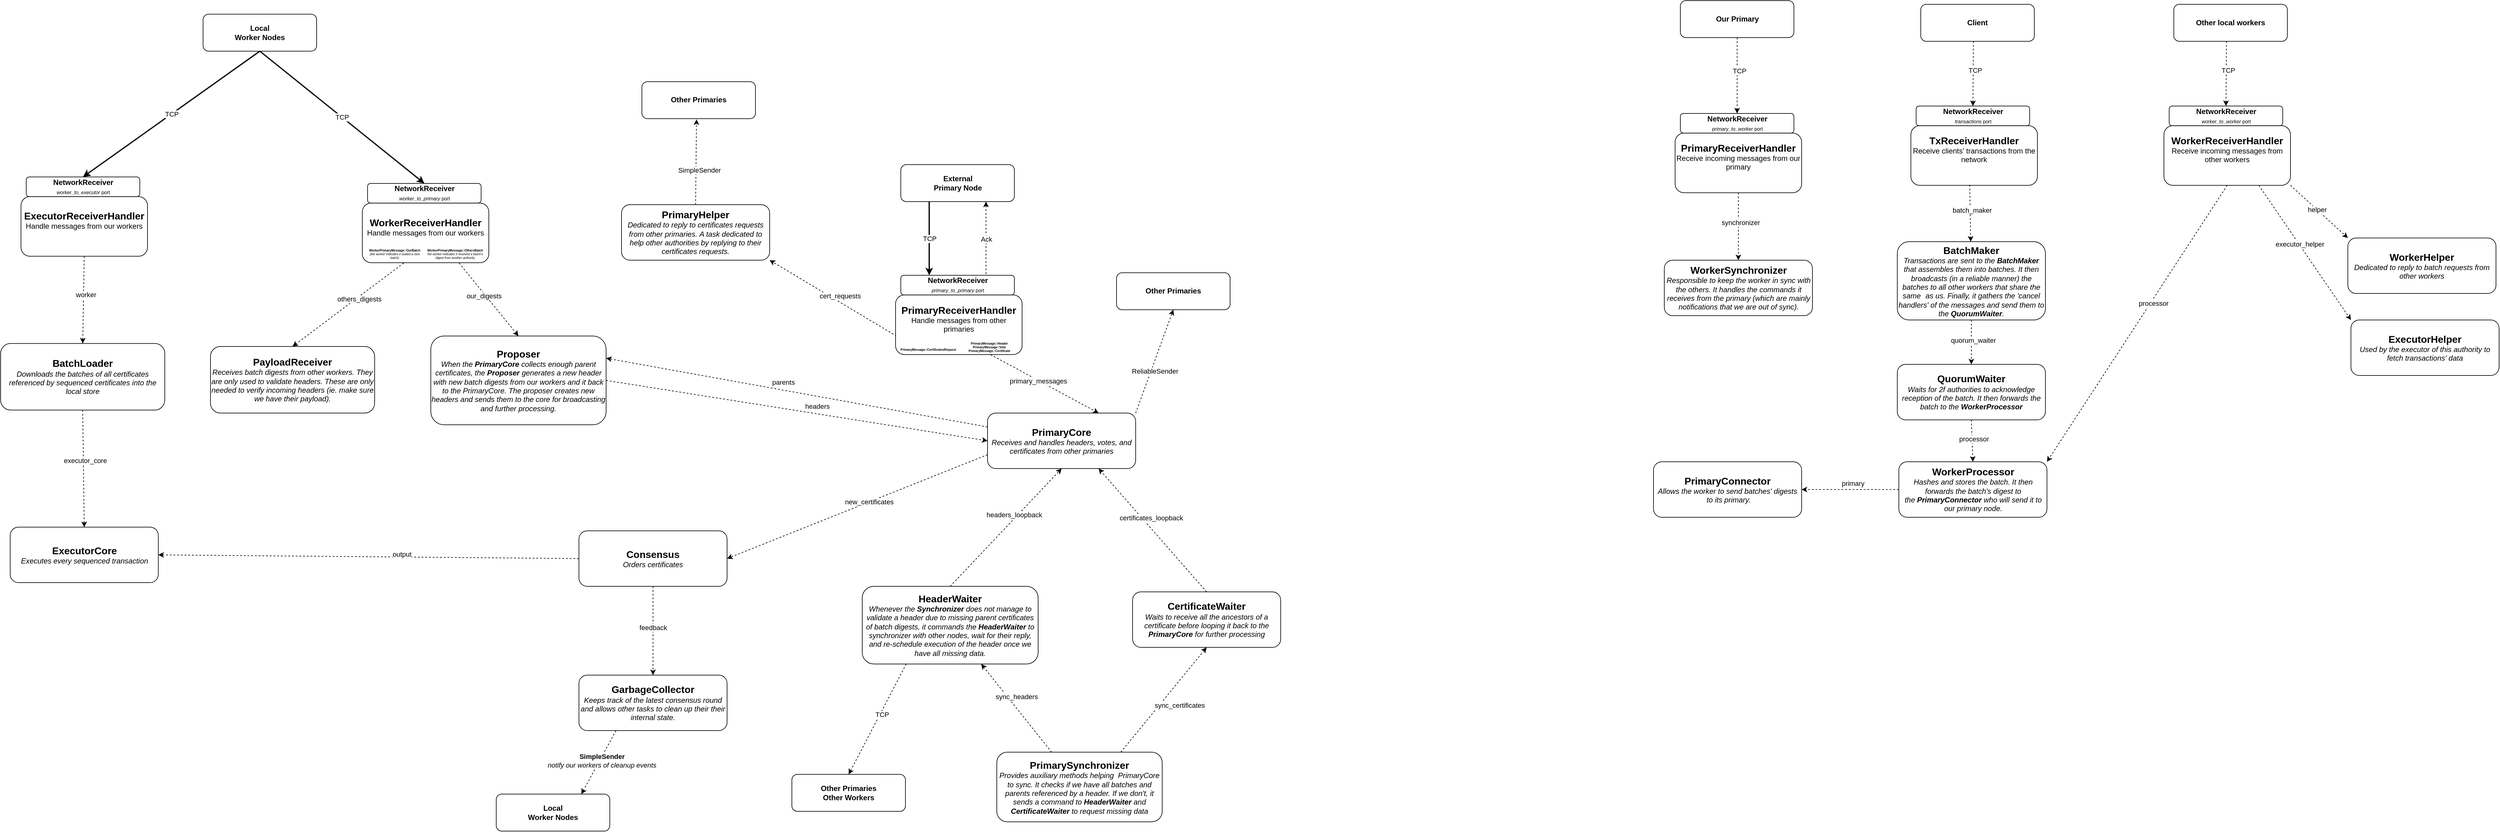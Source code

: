 <mxfile version="20.7.4" type="device"><diagram id="CfliJR_vJqwe8YPExIYS" name="Page-1"><mxGraphModel dx="2307" dy="1378" grid="0" gridSize="10" guides="1" tooltips="1" connect="1" arrows="1" fold="1" page="0" pageScale="1" pageWidth="1169" pageHeight="827" math="0" shadow="0"><root><mxCell id="0"/><mxCell id="1" parent="0"/><mxCell id="EycLOxk0Gpnd95qspGbn-5" value="TCP" style="rounded=0;orthogonalLoop=1;jettySize=auto;html=1;strokeWidth=2;exitX=0.5;exitY=1;exitDx=0;exitDy=0;entryX=0.5;entryY=0;entryDx=0;entryDy=0;" parent="1" source="EycLOxk0Gpnd95qspGbn-6" target="EycLOxk0Gpnd95qspGbn-4" edge="1"><mxGeometry relative="1" as="geometry"><mxPoint x="442" y="-11" as="targetPoint"/></mxGeometry></mxCell><mxCell id="EycLOxk0Gpnd95qspGbn-6" value="&lt;b&gt;Local &lt;br&gt;Worker Nodes&lt;/b&gt;" style="rounded=1;whiteSpace=wrap;html=1;" parent="1" vertex="1"><mxGeometry x="88" y="-247" width="184" height="60" as="geometry"/></mxCell><mxCell id="EycLOxk0Gpnd95qspGbn-7" style="edgeStyle=none;rounded=0;jumpSize=6;orthogonalLoop=1;jettySize=auto;html=1;strokeWidth=1;endArrow=classic;endFill=1;dashed=1;exitX=0.765;exitY=1.006;exitDx=0;exitDy=0;entryX=0.5;entryY=0;entryDx=0;entryDy=0;exitPerimeter=0;" parent="1" source="EycLOxk0Gpnd95qspGbn-3" edge="1" target="EycLOxk0Gpnd95qspGbn-42"><mxGeometry relative="1" as="geometry"><mxPoint x="-230" y="124" as="targetPoint"/><mxPoint x="-256.801" y="88.0" as="sourcePoint"/></mxGeometry></mxCell><mxCell id="EycLOxk0Gpnd95qspGbn-15" value="&lt;font style=&quot;font-size: 11px;&quot;&gt;our_digests&lt;/font&gt;" style="edgeLabel;html=1;align=center;verticalAlign=middle;resizable=0;points=[];fontSize=7;" parent="EycLOxk0Gpnd95qspGbn-7" vertex="1" connectable="0"><mxGeometry x="-0.155" y="-1" relative="1" as="geometry"><mxPoint y="2" as="offset"/></mxGeometry></mxCell><mxCell id="EycLOxk0Gpnd95qspGbn-20" style="edgeStyle=none;rounded=0;jumpSize=6;orthogonalLoop=1;jettySize=auto;html=1;strokeWidth=1;endArrow=classic;endFill=1;dashed=1;entryX=0.5;entryY=0;entryDx=0;entryDy=0;exitX=0.327;exitY=1.006;exitDx=0;exitDy=0;exitPerimeter=0;" parent="1" source="EycLOxk0Gpnd95qspGbn-3" edge="1" target="EycLOxk0Gpnd95qspGbn-39"><mxGeometry relative="1" as="geometry"><mxPoint x="-37" y="120" as="targetPoint"/><mxPoint x="-177" y="128" as="sourcePoint"/></mxGeometry></mxCell><mxCell id="EycLOxk0Gpnd95qspGbn-21" value="&lt;font style=&quot;font-size: 11px;&quot;&gt;others_digests&lt;/font&gt;" style="edgeLabel;html=1;align=center;verticalAlign=middle;resizable=0;points=[];fontSize=7;" parent="EycLOxk0Gpnd95qspGbn-20" vertex="1" connectable="0"><mxGeometry x="-0.155" y="-1" relative="1" as="geometry"><mxPoint x="4" y="2" as="offset"/></mxGeometry></mxCell><mxCell id="EycLOxk0Gpnd95qspGbn-3" value="&lt;span style=&quot;font-size: 16px;&quot;&gt;&lt;b&gt;WorkerReceiverHandler&lt;/b&gt;&lt;/span&gt;&lt;br&gt;Handle messages from our workers" style="rounded=1;html=1;whiteSpace=wrap;labelPosition=center;verticalLabelPosition=middle;align=center;verticalAlign=middle;spacingTop=-20;" parent="1" vertex="1"><mxGeometry x="346" y="59.325" width="205" height="96.775" as="geometry"/></mxCell><mxCell id="EycLOxk0Gpnd95qspGbn-4" value="&lt;b&gt;NetworkReceiver&lt;/b&gt;&lt;br&gt;&lt;font style=&quot;font-size: 8px;&quot;&gt;&lt;i&gt;worker_to_primary&lt;/i&gt; port&lt;/font&gt;" style="rounded=1;whiteSpace=wrap;html=1;" parent="1" vertex="1"><mxGeometry x="354.5" y="27.46" width="184" height="31.865" as="geometry"/></mxCell><mxCell id="EycLOxk0Gpnd95qspGbn-19" value="&lt;b&gt;WorkerPrimaryMessage::OthersBatch&lt;br&gt;&lt;/b&gt;&lt;i&gt;the worker indicates it received a batch's digest from another authority&lt;/i&gt;" style="text;strokeColor=none;align=center;fillColor=none;html=1;verticalAlign=middle;whiteSpace=wrap;rounded=0;fontSize=5;" parent="1" vertex="1"><mxGeometry x="453.5" y="129.5" width="85" height="23" as="geometry"/></mxCell><mxCell id="EycLOxk0Gpnd95qspGbn-12" value="&lt;b&gt;WorkerPrimaryMessage::OurBatch&lt;br&gt;&lt;/b&gt;&lt;i&gt;(the worker indicates it sealed a new batch)&lt;/i&gt;" style="text;strokeColor=none;align=center;fillColor=none;html=1;verticalAlign=middle;whiteSpace=wrap;rounded=0;fontSize=5;" parent="1" vertex="1"><mxGeometry x="354.5" y="132" width="86.5" height="18" as="geometry"/></mxCell><mxCell id="EycLOxk0Gpnd95qspGbn-23" value="TCP" style="rounded=0;orthogonalLoop=1;jettySize=auto;html=1;strokeWidth=2;exitX=0.25;exitY=1;exitDx=0;exitDy=0;entryX=0.25;entryY=0;entryDx=0;entryDy=0;" parent="1" source="EycLOxk0Gpnd95qspGbn-24" target="EycLOxk0Gpnd95qspGbn-32" edge="1"><mxGeometry relative="1" as="geometry"><mxPoint x="1306" y="138" as="targetPoint"/></mxGeometry></mxCell><mxCell id="EycLOxk0Gpnd95qspGbn-24" value="&lt;b&gt;External &lt;br&gt;Primary Node&lt;/b&gt;" style="rounded=1;whiteSpace=wrap;html=1;" parent="1" vertex="1"><mxGeometry x="1218.5" y="-3" width="184" height="60" as="geometry"/></mxCell><mxCell id="EycLOxk0Gpnd95qspGbn-25" style="edgeStyle=none;rounded=0;jumpSize=6;orthogonalLoop=1;jettySize=auto;html=1;strokeWidth=1;endArrow=classic;endFill=1;dashed=1;exitX=0.008;exitY=0.691;exitDx=0;exitDy=0;entryX=1;entryY=1;entryDx=0;entryDy=0;exitPerimeter=0;" parent="1" source="EycLOxk0Gpnd95qspGbn-31" edge="1" target="EycLOxk0Gpnd95qspGbn-43"><mxGeometry relative="1" as="geometry"><mxPoint x="1211" y="378" as="targetPoint"/><mxPoint x="1184.199" y="342.0" as="sourcePoint"/></mxGeometry></mxCell><mxCell id="EycLOxk0Gpnd95qspGbn-26" value="&lt;font style=&quot;font-size: 11px;&quot;&gt;cert_requests&lt;/font&gt;" style="edgeLabel;html=1;align=center;verticalAlign=middle;resizable=0;points=[];fontSize=7;" parent="EycLOxk0Gpnd95qspGbn-25" vertex="1" connectable="0"><mxGeometry x="-0.155" y="-1" relative="1" as="geometry"><mxPoint x="-5" y="-12" as="offset"/></mxGeometry></mxCell><mxCell id="EycLOxk0Gpnd95qspGbn-27" style="edgeStyle=none;rounded=0;jumpSize=6;orthogonalLoop=1;jettySize=auto;html=1;strokeWidth=1;endArrow=none;endFill=0;dashed=1;exitX=0.75;exitY=1;exitDx=0;exitDy=0;entryX=0.75;entryY=0;entryDx=0;entryDy=0;startArrow=classic;startFill=1;" parent="1" source="EycLOxk0Gpnd95qspGbn-24" target="EycLOxk0Gpnd95qspGbn-32" edge="1"><mxGeometry relative="1" as="geometry"><mxPoint x="1334" y="161" as="targetPoint"/><mxPoint x="1382.25" y="72" as="sourcePoint"/></mxGeometry></mxCell><mxCell id="EycLOxk0Gpnd95qspGbn-28" value="Ack" style="edgeLabel;html=1;align=center;verticalAlign=middle;resizable=0;points=[];" parent="EycLOxk0Gpnd95qspGbn-27" vertex="1" connectable="0"><mxGeometry x="0.23" y="-1" relative="1" as="geometry"><mxPoint x="1" y="-13" as="offset"/></mxGeometry></mxCell><mxCell id="EycLOxk0Gpnd95qspGbn-29" style="edgeStyle=none;rounded=0;jumpSize=6;orthogonalLoop=1;jettySize=auto;html=1;strokeWidth=1;endArrow=classic;endFill=1;dashed=1;exitX=0.75;exitY=1;exitDx=0;exitDy=0;entryX=0.75;entryY=0;entryDx=0;entryDy=0;" parent="1" source="EycLOxk0Gpnd95qspGbn-31" target="EycLOxk0Gpnd95qspGbn-36" edge="1"><mxGeometry relative="1" as="geometry"><mxPoint x="1404.0" y="374" as="targetPoint"/><mxPoint x="1269.25" y="299" as="sourcePoint"/></mxGeometry></mxCell><mxCell id="EycLOxk0Gpnd95qspGbn-30" value="&lt;font style=&quot;font-size: 11px;&quot;&gt;primary_messages&lt;/font&gt;" style="edgeLabel;html=1;align=center;verticalAlign=middle;resizable=0;points=[];fontSize=7;" parent="EycLOxk0Gpnd95qspGbn-29" vertex="1" connectable="0"><mxGeometry x="-0.155" y="-1" relative="1" as="geometry"><mxPoint x="4" y="2" as="offset"/></mxGeometry></mxCell><mxCell id="EycLOxk0Gpnd95qspGbn-31" value="&lt;span style=&quot;font-size: 16px;&quot;&gt;&lt;b&gt;PrimaryReceiverHandler&lt;/b&gt;&lt;/span&gt;&lt;br&gt;Handle messages from other primaries" style="rounded=1;html=1;whiteSpace=wrap;labelPosition=center;verticalLabelPosition=middle;align=center;verticalAlign=middle;spacingTop=-20;" parent="1" vertex="1"><mxGeometry x="1210" y="208.325" width="205" height="96.775" as="geometry"/></mxCell><mxCell id="EycLOxk0Gpnd95qspGbn-32" value="&lt;b&gt;NetworkReceiver&lt;/b&gt;&lt;br&gt;&lt;font style=&quot;font-size: 8px;&quot;&gt;&lt;i&gt;primary_to_primary&lt;/i&gt; port&lt;/font&gt;" style="rounded=1;whiteSpace=wrap;html=1;" parent="1" vertex="1"><mxGeometry x="1218.5" y="176.46" width="184" height="31.865" as="geometry"/></mxCell><mxCell id="EycLOxk0Gpnd95qspGbn-33" value="&lt;b&gt;PrimaryMessage::Header&lt;br&gt;PrimaryMessage::Vote&lt;br&gt;PrimaryMessage::Certificate&lt;/b&gt;" style="text;strokeColor=none;align=center;fillColor=none;html=1;verticalAlign=middle;whiteSpace=wrap;rounded=0;fontSize=5;" parent="1" vertex="1"><mxGeometry x="1326" y="281" width="72" height="21.24" as="geometry"/></mxCell><mxCell id="EycLOxk0Gpnd95qspGbn-34" value="&lt;b&gt;PrimaryMessage::CertificatesRequest&lt;/b&gt;" style="text;strokeColor=none;align=center;fillColor=none;html=1;verticalAlign=middle;whiteSpace=wrap;rounded=0;fontSize=5;" parent="1" vertex="1"><mxGeometry x="1218.5" y="287.1" width="88" height="18" as="geometry"/></mxCell><mxCell id="EycLOxk0Gpnd95qspGbn-36" value="&lt;b style=&quot;font-size: 16px;&quot;&gt;PrimaryCore&lt;br&gt;&lt;/b&gt;&lt;i&gt;Receives and handles headers, votes, and certificates from other primaries&lt;/i&gt;" style="rounded=1;whiteSpace=wrap;html=1;" parent="1" vertex="1"><mxGeometry x="1359" y="400" width="240" height="90" as="geometry"/></mxCell><mxCell id="3YW0Kog0XsHciH2tjL78-1" style="rounded=0;orthogonalLoop=1;jettySize=auto;html=1;dashed=1;" edge="1" parent="1" source="EycLOxk0Gpnd95qspGbn-37" target="EycLOxk0Gpnd95qspGbn-40"><mxGeometry relative="1" as="geometry"/></mxCell><mxCell id="3YW0Kog0XsHciH2tjL78-2" value="sync_headers" style="edgeLabel;html=1;align=center;verticalAlign=middle;resizable=0;points=[];" vertex="1" connectable="0" parent="3YW0Kog0XsHciH2tjL78-1"><mxGeometry x="0.088" relative="1" as="geometry"><mxPoint x="5" y="-12" as="offset"/></mxGeometry></mxCell><mxCell id="EycLOxk0Gpnd95qspGbn-37" value="&lt;span style=&quot;font-size: 16px;&quot;&gt;&lt;b&gt;PrimarySynchronizer&lt;br&gt;&lt;/b&gt;&lt;/span&gt;&lt;i&gt;Provides auxiliary methods helping&amp;nbsp; PrimaryCore to sync. It checks if we have all batches and parents referenced by a header.&amp;nbsp;If we don't, it sends&amp;nbsp;a command to&amp;nbsp;&lt;b&gt;HeaderWaiter &lt;/b&gt;and&lt;b&gt; CertificateWaiter&lt;/b&gt;&amp;nbsp;to request missing data&lt;/i&gt;" style="rounded=1;whiteSpace=wrap;html=1;" parent="1" vertex="1"><mxGeometry x="1374" y="950" width="268" height="113" as="geometry"/></mxCell><mxCell id="EycLOxk0Gpnd95qspGbn-38" value="&lt;b style=&quot;font-size: 16px;&quot;&gt;GarbageCollector&lt;br&gt;&lt;/b&gt;&lt;i&gt;Keeps track of the latest consensus round and allows other tasks to clean up their their internal state.&lt;/i&gt;" style="rounded=1;whiteSpace=wrap;html=1;" parent="1" vertex="1"><mxGeometry x="697" y="825" width="240" height="90" as="geometry"/></mxCell><mxCell id="EycLOxk0Gpnd95qspGbn-39" value="&lt;span style=&quot;font-size: 16px;&quot;&gt;&lt;b&gt;PayloadReceiver&lt;/b&gt;&lt;/span&gt;&lt;br&gt;&lt;i&gt;Receives batch digests from other workers. They are only used to validate headers.&amp;nbsp;These are only needed to verify incoming&amp;nbsp;headers (ie. make sure we have their payload).&lt;/i&gt;" style="rounded=1;whiteSpace=wrap;html=1;" parent="1" vertex="1"><mxGeometry x="100" y="292" width="266" height="108" as="geometry"/></mxCell><mxCell id="EycLOxk0Gpnd95qspGbn-40" value="&lt;span style=&quot;font-size: 16px;&quot;&gt;&lt;b&gt;HeaderWaiter&lt;/b&gt;&lt;/span&gt;&lt;br&gt;&lt;i&gt;Whenever the &lt;b&gt;Synchronizer&lt;/b&gt; does not manage to validate a header due to missing parent certificates of&amp;nbsp;batch digests, it commands the &lt;b&gt;HeaderWaiter&lt;/b&gt; to synchronizer with other nodes, wait for their reply, and&amp;nbsp;re-schedule execution of the header once we have all missing data.&lt;/i&gt;" style="rounded=1;whiteSpace=wrap;html=1;" parent="1" vertex="1"><mxGeometry x="1156" y="681" width="285" height="126" as="geometry"/></mxCell><mxCell id="EycLOxk0Gpnd95qspGbn-41" value="&lt;span style=&quot;font-size: 16px;&quot;&gt;&lt;b&gt;CertificateWaiter&lt;/b&gt;&lt;/span&gt;&lt;br&gt;&lt;i&gt;Waits to receive all the ancestors of a certificate before looping it back to the &lt;b&gt;PrimaryCore&lt;/b&gt; for further processing&lt;/i&gt;" style="rounded=1;whiteSpace=wrap;html=1;" parent="1" vertex="1"><mxGeometry x="1594" y="690" width="240" height="90" as="geometry"/></mxCell><mxCell id="EycLOxk0Gpnd95qspGbn-42" value="&lt;span style=&quot;font-size: 16px;&quot;&gt;&lt;b&gt;Proposer&lt;/b&gt;&lt;/span&gt;&lt;br&gt;&lt;i&gt;When the &lt;b&gt;PrimaryCore&lt;/b&gt; collects enough parent certificates, the &lt;b&gt;Proposer&lt;/b&gt; generates a new header with new batch&amp;nbsp;digests from our workers and it back to the PrimaryCore.&amp;nbsp;The proposer creates new headers and sends them to the core for broadcasting and further processing.&lt;br&gt;&lt;/i&gt;" style="rounded=1;whiteSpace=wrap;html=1;" parent="1" vertex="1"><mxGeometry x="457" y="275" width="284" height="144" as="geometry"/></mxCell><mxCell id="EycLOxk0Gpnd95qspGbn-43" value="&lt;span style=&quot;font-size: 16px;&quot;&gt;&lt;b&gt;PrimaryHelper&lt;/b&gt;&lt;/span&gt;&lt;br&gt;&lt;i&gt;Dedicated to reply to certificates requests from other primaries.&amp;nbsp;A task dedicated to help other authorities by replying to their certificates requests.&lt;/i&gt;" style="rounded=1;whiteSpace=wrap;html=1;" parent="1" vertex="1"><mxGeometry x="766" y="62" width="240" height="90" as="geometry"/></mxCell><mxCell id="3YW0Kog0XsHciH2tjL78-3" style="rounded=0;orthogonalLoop=1;jettySize=auto;html=1;dashed=1;entryX=0.5;entryY=1;entryDx=0;entryDy=0;exitX=0.75;exitY=0;exitDx=0;exitDy=0;" edge="1" parent="1" source="EycLOxk0Gpnd95qspGbn-37" target="EycLOxk0Gpnd95qspGbn-41"><mxGeometry relative="1" as="geometry"><mxPoint x="1575" y="895.512" as="sourcePoint"/><mxPoint x="1395" y="867.319" as="targetPoint"/></mxGeometry></mxCell><mxCell id="3YW0Kog0XsHciH2tjL78-4" value="sync_certificates" style="edgeLabel;html=1;align=center;verticalAlign=middle;resizable=0;points=[];" vertex="1" connectable="0" parent="3YW0Kog0XsHciH2tjL78-3"><mxGeometry x="0.088" relative="1" as="geometry"><mxPoint x="19" y="16" as="offset"/></mxGeometry></mxCell><mxCell id="3YW0Kog0XsHciH2tjL78-5" style="rounded=0;orthogonalLoop=1;jettySize=auto;html=1;dashed=1;entryX=0.5;entryY=1;entryDx=0;entryDy=0;exitX=0.5;exitY=0;exitDx=0;exitDy=0;" edge="1" parent="1" source="EycLOxk0Gpnd95qspGbn-40" target="EycLOxk0Gpnd95qspGbn-36"><mxGeometry relative="1" as="geometry"><mxPoint x="1545" y="640.31" as="sourcePoint"/><mxPoint x="1421" y="589.998" as="targetPoint"/></mxGeometry></mxCell><mxCell id="3YW0Kog0XsHciH2tjL78-6" value="headers_loopback" style="edgeLabel;html=1;align=center;verticalAlign=middle;resizable=0;points=[];" vertex="1" connectable="0" parent="3YW0Kog0XsHciH2tjL78-5"><mxGeometry x="0.088" relative="1" as="geometry"><mxPoint x="5" y="-12" as="offset"/></mxGeometry></mxCell><mxCell id="3YW0Kog0XsHciH2tjL78-7" style="rounded=0;orthogonalLoop=1;jettySize=auto;html=1;dashed=1;entryX=0;entryY=0.5;entryDx=0;entryDy=0;exitX=1;exitY=0.5;exitDx=0;exitDy=0;" edge="1" parent="1" source="EycLOxk0Gpnd95qspGbn-42" target="EycLOxk0Gpnd95qspGbn-36"><mxGeometry relative="1" as="geometry"><mxPoint x="1308.5" y="691" as="sourcePoint"/><mxPoint x="1489" y="500" as="targetPoint"/></mxGeometry></mxCell><mxCell id="3YW0Kog0XsHciH2tjL78-8" value="headers" style="edgeLabel;html=1;align=center;verticalAlign=middle;resizable=0;points=[];" vertex="1" connectable="0" parent="3YW0Kog0XsHciH2tjL78-7"><mxGeometry x="0.088" relative="1" as="geometry"><mxPoint x="5" y="-12" as="offset"/></mxGeometry></mxCell><mxCell id="3YW0Kog0XsHciH2tjL78-9" style="rounded=0;orthogonalLoop=1;jettySize=auto;html=1;dashed=1;entryX=0.75;entryY=1;entryDx=0;entryDy=0;exitX=0.5;exitY=0;exitDx=0;exitDy=0;" edge="1" parent="1" source="EycLOxk0Gpnd95qspGbn-41" target="EycLOxk0Gpnd95qspGbn-36"><mxGeometry relative="1" as="geometry"><mxPoint x="1308.5" y="691" as="sourcePoint"/><mxPoint x="1489" y="500" as="targetPoint"/></mxGeometry></mxCell><mxCell id="3YW0Kog0XsHciH2tjL78-10" value="certificates_loopback" style="edgeLabel;html=1;align=center;verticalAlign=middle;resizable=0;points=[];" vertex="1" connectable="0" parent="3YW0Kog0XsHciH2tjL78-9"><mxGeometry x="0.088" relative="1" as="geometry"><mxPoint x="5" y="-12" as="offset"/></mxGeometry></mxCell><mxCell id="3YW0Kog0XsHciH2tjL78-11" style="rounded=0;orthogonalLoop=1;jettySize=auto;html=1;dashed=1;entryX=1;entryY=0.25;entryDx=0;entryDy=0;exitX=0;exitY=0.25;exitDx=0;exitDy=0;" edge="1" parent="1" source="EycLOxk0Gpnd95qspGbn-36" target="EycLOxk0Gpnd95qspGbn-42"><mxGeometry relative="1" as="geometry"><mxPoint x="2003" y="391.1" as="sourcePoint"/><mxPoint x="1628" y="305.1" as="targetPoint"/></mxGeometry></mxCell><mxCell id="3YW0Kog0XsHciH2tjL78-12" value="parents" style="edgeLabel;html=1;align=center;verticalAlign=middle;resizable=0;points=[];" vertex="1" connectable="0" parent="3YW0Kog0XsHciH2tjL78-11"><mxGeometry x="0.088" relative="1" as="geometry"><mxPoint x="5" y="-12" as="offset"/></mxGeometry></mxCell><mxCell id="3YW0Kog0XsHciH2tjL78-13" value="&lt;span style=&quot;font-size: 16px;&quot;&gt;&lt;b&gt;Consensus&lt;/b&gt;&lt;/span&gt;&lt;br&gt;&lt;i&gt;Orders certificates&lt;/i&gt;" style="rounded=1;whiteSpace=wrap;html=1;" vertex="1" parent="1"><mxGeometry x="697" y="591" width="240" height="90" as="geometry"/></mxCell><mxCell id="3YW0Kog0XsHciH2tjL78-14" value="&lt;span style=&quot;font-size: 16px;&quot;&gt;&lt;b&gt;ExecutorCore&lt;/b&gt;&lt;/span&gt;&lt;br&gt;&lt;i&gt;Executes every sequenced transaction&lt;/i&gt;" style="rounded=1;whiteSpace=wrap;html=1;" vertex="1" parent="1"><mxGeometry x="-224.5" y="585" width="240" height="90" as="geometry"/></mxCell><mxCell id="3YW0Kog0XsHciH2tjL78-15" style="edgeStyle=none;rounded=0;jumpSize=6;orthogonalLoop=1;jettySize=auto;html=1;strokeWidth=1;endArrow=classic;endFill=1;dashed=1;exitX=0;exitY=0.75;exitDx=0;exitDy=0;entryX=1;entryY=0.5;entryDx=0;entryDy=0;" edge="1" parent="1" source="EycLOxk0Gpnd95qspGbn-36" target="3YW0Kog0XsHciH2tjL78-13"><mxGeometry relative="1" as="geometry"><mxPoint x="1549" y="410" as="targetPoint"/><mxPoint x="1373.75" y="315.1" as="sourcePoint"/></mxGeometry></mxCell><mxCell id="3YW0Kog0XsHciH2tjL78-16" value="&lt;span style=&quot;font-weight: normal;&quot;&gt;&lt;font style=&quot;font-size: 11px;&quot;&gt;new_certificates&lt;/font&gt;&lt;/span&gt;" style="edgeLabel;html=1;align=center;verticalAlign=middle;resizable=0;points=[];fontSize=7;fontStyle=1" vertex="1" connectable="0" parent="3YW0Kog0XsHciH2tjL78-15"><mxGeometry x="-0.155" y="-1" relative="1" as="geometry"><mxPoint x="-14" y="6" as="offset"/></mxGeometry></mxCell><mxCell id="3YW0Kog0XsHciH2tjL78-17" style="edgeStyle=none;rounded=0;jumpSize=6;orthogonalLoop=1;jettySize=auto;html=1;strokeWidth=1;endArrow=classic;endFill=1;dashed=1;exitX=0.5;exitY=1;exitDx=0;exitDy=0;entryX=0.5;entryY=0;entryDx=0;entryDy=0;" edge="1" parent="1" source="3YW0Kog0XsHciH2tjL78-13" target="EycLOxk0Gpnd95qspGbn-38"><mxGeometry relative="1" as="geometry"><mxPoint x="947" y="646.0" as="targetPoint"/><mxPoint x="1369" y="455" as="sourcePoint"/></mxGeometry></mxCell><mxCell id="3YW0Kog0XsHciH2tjL78-18" value="&lt;span style=&quot;font-weight: normal;&quot;&gt;&lt;font style=&quot;font-size: 11px;&quot;&gt;feedback&lt;/font&gt;&lt;/span&gt;" style="edgeLabel;html=1;align=center;verticalAlign=middle;resizable=0;points=[];fontSize=7;fontStyle=1" vertex="1" connectable="0" parent="3YW0Kog0XsHciH2tjL78-17"><mxGeometry x="-0.155" y="-1" relative="1" as="geometry"><mxPoint x="1" y="6" as="offset"/></mxGeometry></mxCell><mxCell id="3YW0Kog0XsHciH2tjL78-19" style="edgeStyle=none;rounded=0;jumpSize=6;orthogonalLoop=1;jettySize=auto;html=1;strokeWidth=1;endArrow=classic;endFill=1;dashed=1;exitX=0;exitY=0.5;exitDx=0;exitDy=0;entryX=1;entryY=0.5;entryDx=0;entryDy=0;" edge="1" parent="1" source="3YW0Kog0XsHciH2tjL78-13" target="3YW0Kog0XsHciH2tjL78-14"><mxGeometry relative="1" as="geometry"><mxPoint x="827" y="835" as="targetPoint"/><mxPoint x="827" y="691" as="sourcePoint"/></mxGeometry></mxCell><mxCell id="3YW0Kog0XsHciH2tjL78-20" value="&lt;span style=&quot;font-weight: normal;&quot;&gt;&lt;font style=&quot;font-size: 11px;&quot;&gt;output&lt;/font&gt;&lt;/span&gt;" style="edgeLabel;html=1;align=center;verticalAlign=middle;resizable=0;points=[];fontSize=7;fontStyle=1" vertex="1" connectable="0" parent="3YW0Kog0XsHciH2tjL78-19"><mxGeometry x="-0.155" y="-1" relative="1" as="geometry"><mxPoint x="1" y="-4" as="offset"/></mxGeometry></mxCell><mxCell id="3YW0Kog0XsHciH2tjL78-21" value="&lt;b&gt;Other Primaries&lt;/b&gt;" style="rounded=1;whiteSpace=wrap;html=1;" vertex="1" parent="1"><mxGeometry x="1568" y="172.39" width="184" height="60" as="geometry"/></mxCell><mxCell id="3YW0Kog0XsHciH2tjL78-22" style="edgeStyle=none;rounded=0;jumpSize=6;orthogonalLoop=1;jettySize=auto;html=1;strokeWidth=1;endArrow=classic;endFill=1;dashed=1;exitX=1;exitY=0;exitDx=0;exitDy=0;entryX=0.5;entryY=1;entryDx=0;entryDy=0;" edge="1" parent="1" source="EycLOxk0Gpnd95qspGbn-36" target="3YW0Kog0XsHciH2tjL78-21"><mxGeometry relative="1" as="geometry"><mxPoint x="1549" y="410" as="targetPoint"/><mxPoint x="1373.75" y="315.1" as="sourcePoint"/></mxGeometry></mxCell><mxCell id="3YW0Kog0XsHciH2tjL78-23" value="&lt;font style=&quot;&quot;&gt;&lt;span style=&quot;font-size: 11px;&quot;&gt;ReliableSender&lt;/span&gt;&lt;br&gt;&lt;/font&gt;" style="edgeLabel;html=1;align=center;verticalAlign=middle;resizable=0;points=[];fontSize=7;" vertex="1" connectable="0" parent="3YW0Kog0XsHciH2tjL78-22"><mxGeometry x="-0.155" y="-1" relative="1" as="geometry"><mxPoint x="4" y="2" as="offset"/></mxGeometry></mxCell><mxCell id="3YW0Kog0XsHciH2tjL78-24" value="&lt;b&gt;Other Primaries&lt;/b&gt;" style="rounded=1;whiteSpace=wrap;html=1;" vertex="1" parent="1"><mxGeometry x="799" y="-137.54" width="184" height="60" as="geometry"/></mxCell><mxCell id="3YW0Kog0XsHciH2tjL78-25" style="edgeStyle=none;rounded=0;jumpSize=6;orthogonalLoop=1;jettySize=auto;html=1;strokeWidth=1;endArrow=classic;endFill=1;dashed=1;exitX=0.5;exitY=0;exitDx=0;exitDy=0;entryX=0.481;entryY=1.019;entryDx=0;entryDy=0;entryPerimeter=0;" edge="1" parent="1" source="EycLOxk0Gpnd95qspGbn-43" target="3YW0Kog0XsHciH2tjL78-24"><mxGeometry relative="1" as="geometry"><mxPoint x="1050" y="72.0" as="targetPoint"/><mxPoint x="989" y="239.61" as="sourcePoint"/></mxGeometry></mxCell><mxCell id="3YW0Kog0XsHciH2tjL78-26" value="&lt;font style=&quot;&quot;&gt;&lt;span style=&quot;font-size: 11px;&quot;&gt;SimpleSender&lt;/span&gt;&lt;br&gt;&lt;/font&gt;" style="edgeLabel;html=1;align=center;verticalAlign=middle;resizable=0;points=[];fontSize=7;" vertex="1" connectable="0" parent="3YW0Kog0XsHciH2tjL78-25"><mxGeometry x="-0.155" y="-1" relative="1" as="geometry"><mxPoint x="4" y="2" as="offset"/></mxGeometry></mxCell><mxCell id="3YW0Kog0XsHciH2tjL78-31" value="" style="group" vertex="1" connectable="0" parent="1"><mxGeometry x="-207" y="17" width="205" height="128.64" as="geometry"/></mxCell><mxCell id="3YW0Kog0XsHciH2tjL78-27" value="&lt;span style=&quot;font-size: 16px;&quot;&gt;&lt;b&gt;ExecutorReceiverHandler&lt;/b&gt;&lt;/span&gt;&lt;br&gt;Handle messages from our workers" style="rounded=1;html=1;whiteSpace=wrap;labelPosition=center;verticalLabelPosition=middle;align=center;verticalAlign=middle;spacingTop=-20;" vertex="1" parent="3YW0Kog0XsHciH2tjL78-31"><mxGeometry y="31.865" width="205" height="96.775" as="geometry"/></mxCell><mxCell id="3YW0Kog0XsHciH2tjL78-28" value="&lt;b&gt;NetworkReceiver&lt;/b&gt;&lt;br&gt;&lt;font style=&quot;font-size: 8px;&quot;&gt;&lt;i&gt;worker_to_executor&lt;/i&gt;&amp;nbsp;port&lt;/font&gt;" style="rounded=1;whiteSpace=wrap;html=1;" vertex="1" parent="3YW0Kog0XsHciH2tjL78-31"><mxGeometry x="8.5" width="184" height="31.865" as="geometry"/></mxCell><mxCell id="3YW0Kog0XsHciH2tjL78-32" value="TCP" style="rounded=0;orthogonalLoop=1;jettySize=auto;html=1;strokeWidth=2;exitX=0.5;exitY=1;exitDx=0;exitDy=0;entryX=0.5;entryY=0;entryDx=0;entryDy=0;" edge="1" parent="1" source="EycLOxk0Gpnd95qspGbn-6" target="3YW0Kog0XsHciH2tjL78-28"><mxGeometry relative="1" as="geometry"><mxPoint x="350.5" y="69.46" as="targetPoint"/><mxPoint x="84" y="-145" as="sourcePoint"/></mxGeometry></mxCell><mxCell id="3YW0Kog0XsHciH2tjL78-34" value="&lt;span style=&quot;font-size: 16px;&quot;&gt;&lt;b&gt;BatchLoader&lt;/b&gt;&lt;/span&gt;&lt;br&gt;&lt;i&gt;Downloads the batches of all certificates referenced by sequenced certificates into the local store&lt;/i&gt;" style="rounded=1;whiteSpace=wrap;html=1;" vertex="1" parent="1"><mxGeometry x="-240" y="287.1" width="266" height="108" as="geometry"/></mxCell><mxCell id="3YW0Kog0XsHciH2tjL78-35" style="edgeStyle=none;rounded=0;jumpSize=6;orthogonalLoop=1;jettySize=auto;html=1;strokeWidth=1;endArrow=classic;endFill=1;dashed=1;entryX=0.5;entryY=0;entryDx=0;entryDy=0;exitX=0.5;exitY=1;exitDx=0;exitDy=0;" edge="1" parent="1" source="3YW0Kog0XsHciH2tjL78-27" target="3YW0Kog0XsHciH2tjL78-34"><mxGeometry relative="1" as="geometry"><mxPoint x="227.0" y="302" as="targetPoint"/><mxPoint x="423.035" y="166.68" as="sourcePoint"/></mxGeometry></mxCell><mxCell id="3YW0Kog0XsHciH2tjL78-36" value="&lt;font style=&quot;font-size: 11px;&quot;&gt;worker&lt;/font&gt;" style="edgeLabel;html=1;align=center;verticalAlign=middle;resizable=0;points=[];fontSize=7;" vertex="1" connectable="0" parent="3YW0Kog0XsHciH2tjL78-35"><mxGeometry x="-0.155" y="-1" relative="1" as="geometry"><mxPoint x="4" y="2" as="offset"/></mxGeometry></mxCell><mxCell id="3YW0Kog0XsHciH2tjL78-37" style="edgeStyle=none;rounded=0;jumpSize=6;orthogonalLoop=1;jettySize=auto;html=1;strokeWidth=1;endArrow=classic;endFill=1;dashed=1;entryX=0.5;entryY=0;entryDx=0;entryDy=0;exitX=0.5;exitY=1;exitDx=0;exitDy=0;" edge="1" parent="1" source="3YW0Kog0XsHciH2tjL78-34" target="3YW0Kog0XsHciH2tjL78-14"><mxGeometry relative="1" as="geometry"><mxPoint x="-97.0" y="297.1" as="targetPoint"/><mxPoint x="-94.5" y="155.64" as="sourcePoint"/></mxGeometry></mxCell><mxCell id="3YW0Kog0XsHciH2tjL78-38" value="&lt;font style=&quot;font-size: 11px;&quot;&gt;executor_core&lt;/font&gt;" style="edgeLabel;html=1;align=center;verticalAlign=middle;resizable=0;points=[];fontSize=7;" vertex="1" connectable="0" parent="3YW0Kog0XsHciH2tjL78-37"><mxGeometry x="-0.155" y="-1" relative="1" as="geometry"><mxPoint x="4" y="2" as="offset"/></mxGeometry></mxCell><mxCell id="3YW0Kog0XsHciH2tjL78-39" value="&lt;b&gt;Other Primaries&lt;br&gt;Other Workers&lt;br&gt;&lt;/b&gt;" style="rounded=1;whiteSpace=wrap;html=1;" vertex="1" parent="1"><mxGeometry x="1042" y="986" width="184" height="60" as="geometry"/></mxCell><mxCell id="3YW0Kog0XsHciH2tjL78-40" style="edgeStyle=none;rounded=0;jumpSize=6;orthogonalLoop=1;jettySize=auto;html=1;strokeWidth=1;endArrow=classic;endFill=1;dashed=1;exitX=0.25;exitY=1;exitDx=0;exitDy=0;entryX=0.5;entryY=0;entryDx=0;entryDy=0;" edge="1" parent="1" source="EycLOxk0Gpnd95qspGbn-40" target="3YW0Kog0XsHciH2tjL78-39"><mxGeometry relative="1" as="geometry"><mxPoint x="1111" y="973" as="targetPoint"/><mxPoint x="1111" y="829" as="sourcePoint"/></mxGeometry></mxCell><mxCell id="3YW0Kog0XsHciH2tjL78-41" value="&lt;span style=&quot;font-weight: normal;&quot;&gt;&lt;font style=&quot;font-size: 11px;&quot;&gt;TCP&lt;/font&gt;&lt;/span&gt;" style="edgeLabel;html=1;align=center;verticalAlign=middle;resizable=0;points=[];fontSize=7;fontStyle=1" vertex="1" connectable="0" parent="3YW0Kog0XsHciH2tjL78-40"><mxGeometry x="-0.155" y="-1" relative="1" as="geometry"><mxPoint x="1" y="6" as="offset"/></mxGeometry></mxCell><mxCell id="3YW0Kog0XsHciH2tjL78-42" value="&lt;b&gt;Local &lt;br&gt;Worker Nodes&lt;/b&gt;" style="rounded=1;whiteSpace=wrap;html=1;" vertex="1" parent="1"><mxGeometry x="563" y="1018" width="184" height="60" as="geometry"/></mxCell><mxCell id="3YW0Kog0XsHciH2tjL78-43" style="edgeStyle=none;rounded=0;jumpSize=6;orthogonalLoop=1;jettySize=auto;html=1;strokeWidth=1;endArrow=classic;endFill=1;dashed=1;exitX=0.25;exitY=1;exitDx=0;exitDy=0;entryX=0.75;entryY=0;entryDx=0;entryDy=0;" edge="1" parent="1" source="EycLOxk0Gpnd95qspGbn-38" target="3YW0Kog0XsHciH2tjL78-42"><mxGeometry relative="1" as="geometry"><mxPoint x="1144.0" y="996" as="targetPoint"/><mxPoint x="1237.25" y="817" as="sourcePoint"/></mxGeometry></mxCell><mxCell id="3YW0Kog0XsHciH2tjL78-44" value="&lt;font style=&quot;&quot;&gt;&lt;span style=&quot;font-size: 11px;&quot;&gt;SimpleSender&lt;/span&gt;&lt;br&gt;&lt;span style=&quot;font-size: 11px; font-weight: 400;&quot;&gt;&lt;i&gt;notify our workers of cleanup events&lt;/i&gt;&lt;/span&gt;&lt;br&gt;&lt;/font&gt;" style="edgeLabel;html=1;align=center;verticalAlign=middle;resizable=0;points=[];fontSize=7;fontStyle=1" vertex="1" connectable="0" parent="3YW0Kog0XsHciH2tjL78-43"><mxGeometry x="-0.155" y="-1" relative="1" as="geometry"><mxPoint x="1" y="6" as="offset"/></mxGeometry></mxCell><mxCell id="3YW0Kog0XsHciH2tjL78-45" value="&lt;b style=&quot;font-size: 16px;&quot;&gt;PrimaryConnector&lt;br&gt;&lt;/b&gt;&lt;i&gt;Allows the worker to send&amp;nbsp;&lt;/i&gt;&lt;i&gt;batches' digests&lt;/i&gt;&lt;i&gt;&lt;br&gt;&amp;nbsp;to its primary.&lt;/i&gt;" style="rounded=1;whiteSpace=wrap;html=1;" vertex="1" parent="1"><mxGeometry x="2438" y="479" width="240" height="90" as="geometry"/></mxCell><mxCell id="3YW0Kog0XsHciH2tjL78-46" value="&lt;span style=&quot;font-size: 16px;&quot;&gt;&lt;b&gt;WorkerSynchronizer&lt;/b&gt;&lt;/span&gt;&lt;br&gt;&lt;i&gt;Responsible to keep the worker in sync with the others.&amp;nbsp;It handles the commands&amp;nbsp;it receives from the primary (which are mainly notifications that we are out of sync).&lt;/i&gt;" style="rounded=1;whiteSpace=wrap;html=1;" vertex="1" parent="1"><mxGeometry x="2455.5" y="152" width="240" height="90" as="geometry"/></mxCell><mxCell id="3YW0Kog0XsHciH2tjL78-47" value="&lt;b style=&quot;font-size: 16px;&quot;&gt;BatchMaker&lt;br&gt;&lt;/b&gt;&lt;i&gt;Transactions are sent to the &lt;b&gt;BatchMaker&lt;/b&gt; that assembles them into batches.&amp;nbsp;It then broadcasts&amp;nbsp;(in a reliable manner) the batches to all other workers that share the same `id` as us.&amp;nbsp;Finally, it&amp;nbsp;gathers the 'cancel handlers' of the messages and send them to the &lt;b&gt;QuorumWaiter&lt;/b&gt;.&lt;/i&gt;" style="rounded=1;whiteSpace=wrap;html=1;" vertex="1" parent="1"><mxGeometry x="2833" y="122" width="240" height="127" as="geometry"/></mxCell><mxCell id="3YW0Kog0XsHciH2tjL78-48" value="&lt;span style=&quot;font-size: 16px;&quot;&gt;&lt;b&gt;QuorumWaiter&lt;/b&gt;&lt;/span&gt;&lt;br&gt;&lt;i&gt;Waits for 2f authorities to acknowledge reception of the batch. It then forwards&amp;nbsp;the batch to the &lt;b&gt;WorkerProcessor&lt;/b&gt;&lt;/i&gt;" style="rounded=1;whiteSpace=wrap;html=1;" vertex="1" parent="1"><mxGeometry x="2833" y="321" width="240" height="90" as="geometry"/></mxCell><mxCell id="3YW0Kog0XsHciH2tjL78-49" value="&lt;span style=&quot;font-size: 16px;&quot;&gt;&lt;b&gt;WorkerProcessor&lt;/b&gt;&lt;/span&gt;&lt;br&gt;&lt;i&gt;Hashes and stores the batch.&amp;nbsp;It then forwards the batch's digest to the&amp;nbsp;&lt;b&gt;PrimaryConnector&lt;/b&gt;&amp;nbsp;who will send it to our primary node.&lt;/i&gt;" style="rounded=1;whiteSpace=wrap;html=1;" vertex="1" parent="1"><mxGeometry x="2835.5" y="479" width="240" height="90" as="geometry"/></mxCell><mxCell id="3YW0Kog0XsHciH2tjL78-50" value="&lt;span style=&quot;font-size: 16px;&quot;&gt;&lt;b&gt;WorkerHelper&lt;/b&gt;&lt;/span&gt;&lt;br&gt;&lt;i&gt;Dedicated to reply to batch requests from other workers&lt;/i&gt;" style="rounded=1;whiteSpace=wrap;html=1;" vertex="1" parent="1"><mxGeometry x="3563" y="116" width="240" height="90" as="geometry"/></mxCell><mxCell id="3YW0Kog0XsHciH2tjL78-51" value="&lt;span style=&quot;font-size: 16px;&quot;&gt;&lt;b&gt;ExecutorHelper&lt;/b&gt;&lt;/span&gt;&lt;br&gt;&lt;i&gt;Used by the executor of this authority to fetch transactions' data&lt;/i&gt;" style="rounded=1;whiteSpace=wrap;html=1;" vertex="1" parent="1"><mxGeometry x="3568" y="249" width="240" height="90" as="geometry"/></mxCell><mxCell id="3YW0Kog0XsHciH2tjL78-53" value="&lt;span style=&quot;font-size: 16px;&quot;&gt;&lt;b&gt;PrimaryReceiverHandler&lt;/b&gt;&lt;/span&gt;&lt;br&gt;Receive incoming messages from our primary" style="rounded=1;html=1;whiteSpace=wrap;labelPosition=center;verticalLabelPosition=middle;align=center;verticalAlign=middle;spacingTop=-20;" vertex="1" parent="1"><mxGeometry x="2473" y="-54.135" width="205" height="96.775" as="geometry"/></mxCell><mxCell id="3YW0Kog0XsHciH2tjL78-54" value="&lt;b&gt;NetworkReceiver&lt;/b&gt;&lt;br&gt;&lt;font style=&quot;font-size: 8px;&quot;&gt;&lt;i&gt;primary_to_worker&lt;/i&gt; port&lt;/font&gt;" style="rounded=1;whiteSpace=wrap;html=1;" vertex="1" parent="1"><mxGeometry x="2481.5" y="-86" width="184" height="31.865" as="geometry"/></mxCell><mxCell id="3YW0Kog0XsHciH2tjL78-55" style="edgeStyle=none;rounded=0;jumpSize=6;orthogonalLoop=1;jettySize=auto;html=1;strokeWidth=1;endArrow=classic;endFill=1;dashed=1;exitX=0.5;exitY=1;exitDx=0;exitDy=0;entryX=0.5;entryY=0;entryDx=0;entryDy=0;" edge="1" parent="1" source="3YW0Kog0XsHciH2tjL78-53" target="3YW0Kog0XsHciH2tjL78-46"><mxGeometry relative="1" as="geometry"><mxPoint x="2407.25" y="176.46" as="targetPoint"/><mxPoint x="2232" y="81.56" as="sourcePoint"/></mxGeometry></mxCell><mxCell id="3YW0Kog0XsHciH2tjL78-56" value="&lt;font style=&quot;font-size: 11px;&quot;&gt;synchronizer&lt;/font&gt;" style="edgeLabel;html=1;align=center;verticalAlign=middle;resizable=0;points=[];fontSize=7;" vertex="1" connectable="0" parent="3YW0Kog0XsHciH2tjL78-55"><mxGeometry x="-0.155" y="-1" relative="1" as="geometry"><mxPoint x="4" y="2" as="offset"/></mxGeometry></mxCell><mxCell id="3YW0Kog0XsHciH2tjL78-57" value="&lt;b&gt;Our Primary&lt;/b&gt;" style="rounded=1;whiteSpace=wrap;html=1;" vertex="1" parent="1"><mxGeometry x="2481.5" y="-269" width="184" height="60" as="geometry"/></mxCell><mxCell id="3YW0Kog0XsHciH2tjL78-58" style="edgeStyle=none;rounded=0;jumpSize=6;orthogonalLoop=1;jettySize=auto;html=1;strokeWidth=1;endArrow=classic;endFill=1;dashed=1;exitX=0.5;exitY=1;exitDx=0;exitDy=0;entryX=0.5;entryY=0;entryDx=0;entryDy=0;" edge="1" parent="1" source="3YW0Kog0XsHciH2tjL78-57" target="3YW0Kog0XsHciH2tjL78-54"><mxGeometry relative="1" as="geometry"><mxPoint x="2593" y="162" as="targetPoint"/><mxPoint x="2585.5" y="52.64" as="sourcePoint"/></mxGeometry></mxCell><mxCell id="3YW0Kog0XsHciH2tjL78-59" value="&lt;font style=&quot;font-size: 11px;&quot;&gt;TCP&lt;/font&gt;" style="edgeLabel;html=1;align=center;verticalAlign=middle;resizable=0;points=[];fontSize=7;" vertex="1" connectable="0" parent="3YW0Kog0XsHciH2tjL78-58"><mxGeometry x="-0.155" y="-1" relative="1" as="geometry"><mxPoint x="4" y="2" as="offset"/></mxGeometry></mxCell><mxCell id="3YW0Kog0XsHciH2tjL78-60" value="&lt;span style=&quot;font-size: 16px;&quot;&gt;&lt;b&gt;TxReceiverHandler&lt;/b&gt;&lt;/span&gt;&lt;br&gt;Receive clients' transactions from the network" style="rounded=1;html=1;whiteSpace=wrap;labelPosition=center;verticalLabelPosition=middle;align=center;verticalAlign=middle;spacingTop=-20;" vertex="1" parent="1"><mxGeometry x="2855" y="-66.135" width="205" height="96.775" as="geometry"/></mxCell><mxCell id="3YW0Kog0XsHciH2tjL78-61" value="&lt;b&gt;NetworkReceiver&lt;/b&gt;&lt;br&gt;&lt;font style=&quot;&quot;&gt;&lt;span style=&quot;font-size: 8px;&quot;&gt;&lt;i&gt;transactions&lt;/i&gt;&amp;nbsp;port&lt;/span&gt;&lt;/font&gt;" style="rounded=1;whiteSpace=wrap;html=1;" vertex="1" parent="1"><mxGeometry x="2863.5" y="-98" width="184" height="31.865" as="geometry"/></mxCell><mxCell id="3YW0Kog0XsHciH2tjL78-62" style="edgeStyle=none;rounded=0;jumpSize=6;orthogonalLoop=1;jettySize=auto;html=1;strokeWidth=1;endArrow=classic;endFill=1;dashed=1;entryX=0.5;entryY=0;entryDx=0;entryDy=0;exitX=0.464;exitY=0.997;exitDx=0;exitDy=0;exitPerimeter=0;" edge="1" parent="1" source="3YW0Kog0XsHciH2tjL78-64" target="3YW0Kog0XsHciH2tjL78-61"><mxGeometry relative="1" as="geometry"><mxPoint x="2969.7" y="-133" as="targetPoint"/><mxPoint x="2956" y="-190" as="sourcePoint"/></mxGeometry></mxCell><mxCell id="3YW0Kog0XsHciH2tjL78-63" value="&lt;font style=&quot;font-size: 11px;&quot;&gt;TCP&lt;/font&gt;" style="edgeLabel;html=1;align=center;verticalAlign=middle;resizable=0;points=[];fontSize=7;" vertex="1" connectable="0" parent="3YW0Kog0XsHciH2tjL78-62"><mxGeometry x="-0.155" y="-1" relative="1" as="geometry"><mxPoint x="4" y="2" as="offset"/></mxGeometry></mxCell><mxCell id="3YW0Kog0XsHciH2tjL78-64" value="&lt;b&gt;Client&lt;/b&gt;" style="rounded=1;whiteSpace=wrap;html=1;" vertex="1" parent="1"><mxGeometry x="2871" y="-263" width="184" height="60" as="geometry"/></mxCell><mxCell id="3YW0Kog0XsHciH2tjL78-65" style="edgeStyle=none;rounded=0;jumpSize=6;orthogonalLoop=1;jettySize=auto;html=1;strokeWidth=1;endArrow=classic;endFill=1;dashed=1;exitX=0.465;exitY=0.991;exitDx=0;exitDy=0;exitPerimeter=0;" edge="1" parent="1" source="3YW0Kog0XsHciH2tjL78-60" target="3YW0Kog0XsHciH2tjL78-47"><mxGeometry relative="1" as="geometry"><mxPoint x="3090.0" y="102.18" as="targetPoint"/><mxPoint x="3090.876" y="-3.0" as="sourcePoint"/></mxGeometry></mxCell><mxCell id="3YW0Kog0XsHciH2tjL78-66" value="&lt;font style=&quot;font-size: 11px;&quot;&gt;batch_maker&lt;/font&gt;" style="edgeLabel;html=1;align=center;verticalAlign=middle;resizable=0;points=[];fontSize=7;" vertex="1" connectable="0" parent="3YW0Kog0XsHciH2tjL78-65"><mxGeometry x="-0.155" y="-1" relative="1" as="geometry"><mxPoint x="4" y="2" as="offset"/></mxGeometry></mxCell><mxCell id="3YW0Kog0XsHciH2tjL78-67" style="edgeStyle=none;rounded=0;jumpSize=6;orthogonalLoop=1;jettySize=auto;html=1;strokeWidth=1;endArrow=classic;endFill=1;dashed=1;exitX=0.5;exitY=1;exitDx=0;exitDy=0;entryX=0.5;entryY=0;entryDx=0;entryDy=0;" edge="1" parent="1" source="3YW0Kog0XsHciH2tjL78-47" target="3YW0Kog0XsHciH2tjL78-48"><mxGeometry relative="1" as="geometry"><mxPoint x="3136.589" y="337.74" as="targetPoint"/><mxPoint x="3135.005" y="245.509" as="sourcePoint"/></mxGeometry></mxCell><mxCell id="3YW0Kog0XsHciH2tjL78-68" value="&lt;font style=&quot;font-size: 11px;&quot;&gt;quorum_waiter&lt;/font&gt;" style="edgeLabel;html=1;align=center;verticalAlign=middle;resizable=0;points=[];fontSize=7;" vertex="1" connectable="0" parent="3YW0Kog0XsHciH2tjL78-67"><mxGeometry x="-0.155" y="-1" relative="1" as="geometry"><mxPoint x="4" y="2" as="offset"/></mxGeometry></mxCell><mxCell id="3YW0Kog0XsHciH2tjL78-69" style="edgeStyle=none;rounded=0;jumpSize=6;orthogonalLoop=1;jettySize=auto;html=1;strokeWidth=1;endArrow=classic;endFill=1;dashed=1;exitX=0.5;exitY=1;exitDx=0;exitDy=0;entryX=0.5;entryY=0;entryDx=0;entryDy=0;" edge="1" parent="1" source="3YW0Kog0XsHciH2tjL78-48" target="3YW0Kog0XsHciH2tjL78-49"><mxGeometry relative="1" as="geometry"><mxPoint x="3106.0" y="463" as="targetPoint"/><mxPoint x="3106.0" y="391" as="sourcePoint"/></mxGeometry></mxCell><mxCell id="3YW0Kog0XsHciH2tjL78-70" value="&lt;font style=&quot;font-size: 11px;&quot;&gt;processor&lt;/font&gt;" style="edgeLabel;html=1;align=center;verticalAlign=middle;resizable=0;points=[];fontSize=7;" vertex="1" connectable="0" parent="3YW0Kog0XsHciH2tjL78-69"><mxGeometry x="-0.155" y="-1" relative="1" as="geometry"><mxPoint x="4" y="2" as="offset"/></mxGeometry></mxCell><mxCell id="3YW0Kog0XsHciH2tjL78-71" style="edgeStyle=none;rounded=0;jumpSize=6;orthogonalLoop=1;jettySize=auto;html=1;strokeWidth=1;endArrow=classic;endFill=1;dashed=1;exitX=0;exitY=0.5;exitDx=0;exitDy=0;" edge="1" parent="1" source="3YW0Kog0XsHciH2tjL78-49" target="3YW0Kog0XsHciH2tjL78-45"><mxGeometry relative="1" as="geometry"><mxPoint x="2771.5" y="516" as="targetPoint"/><mxPoint x="2769" y="448" as="sourcePoint"/></mxGeometry></mxCell><mxCell id="3YW0Kog0XsHciH2tjL78-72" value="&lt;font style=&quot;font-size: 11px;&quot;&gt;primary&lt;/font&gt;" style="edgeLabel;html=1;align=center;verticalAlign=middle;resizable=0;points=[];fontSize=7;" vertex="1" connectable="0" parent="3YW0Kog0XsHciH2tjL78-71"><mxGeometry x="-0.155" y="-1" relative="1" as="geometry"><mxPoint x="-8" y="-9" as="offset"/></mxGeometry></mxCell><mxCell id="3YW0Kog0XsHciH2tjL78-73" value="&lt;span style=&quot;font-size: 16px;&quot;&gt;&lt;b&gt;WorkerReceiverHandler&lt;/b&gt;&lt;/span&gt;&lt;br&gt;Receive incoming messages from other workers" style="rounded=1;html=1;whiteSpace=wrap;labelPosition=center;verticalLabelPosition=middle;align=center;verticalAlign=middle;spacingTop=-20;" vertex="1" parent="1"><mxGeometry x="3265" y="-66.135" width="205" height="96.775" as="geometry"/></mxCell><mxCell id="3YW0Kog0XsHciH2tjL78-74" value="&lt;b&gt;NetworkReceiver&lt;/b&gt;&lt;br&gt;&lt;font style=&quot;&quot;&gt;&lt;span style=&quot;font-size: 8px;&quot;&gt;&lt;i&gt;worker_to_worker&lt;/i&gt;&amp;nbsp;port&lt;/span&gt;&lt;/font&gt;" style="rounded=1;whiteSpace=wrap;html=1;" vertex="1" parent="1"><mxGeometry x="3273.5" y="-98" width="184" height="31.865" as="geometry"/></mxCell><mxCell id="3YW0Kog0XsHciH2tjL78-75" style="edgeStyle=none;rounded=0;jumpSize=6;orthogonalLoop=1;jettySize=auto;html=1;strokeWidth=1;endArrow=classic;endFill=1;dashed=1;entryX=0.5;entryY=0;entryDx=0;entryDy=0;exitX=0.464;exitY=0.997;exitDx=0;exitDy=0;exitPerimeter=0;" edge="1" parent="1" source="3YW0Kog0XsHciH2tjL78-77" target="3YW0Kog0XsHciH2tjL78-74"><mxGeometry relative="1" as="geometry"><mxPoint x="3379.7" y="-133" as="targetPoint"/><mxPoint x="3366" y="-190" as="sourcePoint"/></mxGeometry></mxCell><mxCell id="3YW0Kog0XsHciH2tjL78-76" value="&lt;font style=&quot;font-size: 11px;&quot;&gt;TCP&lt;/font&gt;" style="edgeLabel;html=1;align=center;verticalAlign=middle;resizable=0;points=[];fontSize=7;" vertex="1" connectable="0" parent="3YW0Kog0XsHciH2tjL78-75"><mxGeometry x="-0.155" y="-1" relative="1" as="geometry"><mxPoint x="4" y="2" as="offset"/></mxGeometry></mxCell><mxCell id="3YW0Kog0XsHciH2tjL78-77" value="&lt;b&gt;Other local workers&lt;/b&gt;" style="rounded=1;whiteSpace=wrap;html=1;" vertex="1" parent="1"><mxGeometry x="3281" y="-263" width="184" height="60" as="geometry"/></mxCell><mxCell id="3YW0Kog0XsHciH2tjL78-78" style="edgeStyle=none;rounded=0;jumpSize=6;orthogonalLoop=1;jettySize=auto;html=1;strokeWidth=1;endArrow=classic;endFill=1;dashed=1;exitX=1;exitY=1;exitDx=0;exitDy=0;entryX=0;entryY=0;entryDx=0;entryDy=0;" edge="1" parent="1" source="3YW0Kog0XsHciH2tjL78-73" target="3YW0Kog0XsHciH2tjL78-50"><mxGeometry relative="1" as="geometry"><mxPoint x="3295.579" y="187.12" as="targetPoint"/><mxPoint x="3293.995" y="94.889" as="sourcePoint"/></mxGeometry></mxCell><mxCell id="3YW0Kog0XsHciH2tjL78-79" value="&lt;font style=&quot;font-size: 11px;&quot;&gt;helper&lt;/font&gt;" style="edgeLabel;html=1;align=center;verticalAlign=middle;resizable=0;points=[];fontSize=7;" vertex="1" connectable="0" parent="3YW0Kog0XsHciH2tjL78-78"><mxGeometry x="-0.155" y="-1" relative="1" as="geometry"><mxPoint x="4" y="2" as="offset"/></mxGeometry></mxCell><mxCell id="3YW0Kog0XsHciH2tjL78-80" style="edgeStyle=none;rounded=0;jumpSize=6;orthogonalLoop=1;jettySize=auto;html=1;strokeWidth=1;endArrow=classic;endFill=1;dashed=1;exitX=0.75;exitY=1;exitDx=0;exitDy=0;entryX=0;entryY=0;entryDx=0;entryDy=0;" edge="1" parent="1" source="3YW0Kog0XsHciH2tjL78-73" target="3YW0Kog0XsHciH2tjL78-51"><mxGeometry relative="1" as="geometry"><mxPoint x="3502" y="191.36" as="targetPoint"/><mxPoint x="3409" y="106.0" as="sourcePoint"/></mxGeometry></mxCell><mxCell id="3YW0Kog0XsHciH2tjL78-81" value="&lt;font style=&quot;font-size: 11px;&quot;&gt;executor_helper&lt;/font&gt;" style="edgeLabel;html=1;align=center;verticalAlign=middle;resizable=0;points=[];fontSize=7;" vertex="1" connectable="0" parent="3YW0Kog0XsHciH2tjL78-80"><mxGeometry x="-0.155" y="-1" relative="1" as="geometry"><mxPoint x="4" y="2" as="offset"/></mxGeometry></mxCell><mxCell id="3YW0Kog0XsHciH2tjL78-82" style="edgeStyle=none;rounded=0;jumpSize=6;orthogonalLoop=1;jettySize=auto;html=1;strokeWidth=1;endArrow=classic;endFill=1;dashed=1;exitX=0.5;exitY=1;exitDx=0;exitDy=0;entryX=1;entryY=0;entryDx=0;entryDy=0;" edge="1" parent="1" source="3YW0Kog0XsHciH2tjL78-73" target="3YW0Kog0XsHciH2tjL78-49"><mxGeometry relative="1" as="geometry"><mxPoint x="3317.25" y="386.36" as="targetPoint"/><mxPoint x="3168" y="168.0" as="sourcePoint"/></mxGeometry></mxCell><mxCell id="3YW0Kog0XsHciH2tjL78-83" value="&lt;font style=&quot;font-size: 11px;&quot;&gt;processor&lt;/font&gt;" style="edgeLabel;html=1;align=center;verticalAlign=middle;resizable=0;points=[];fontSize=7;" vertex="1" connectable="0" parent="3YW0Kog0XsHciH2tjL78-82"><mxGeometry x="-0.155" y="-1" relative="1" as="geometry"><mxPoint x="4" y="2" as="offset"/></mxGeometry></mxCell></root></mxGraphModel></diagram></mxfile>